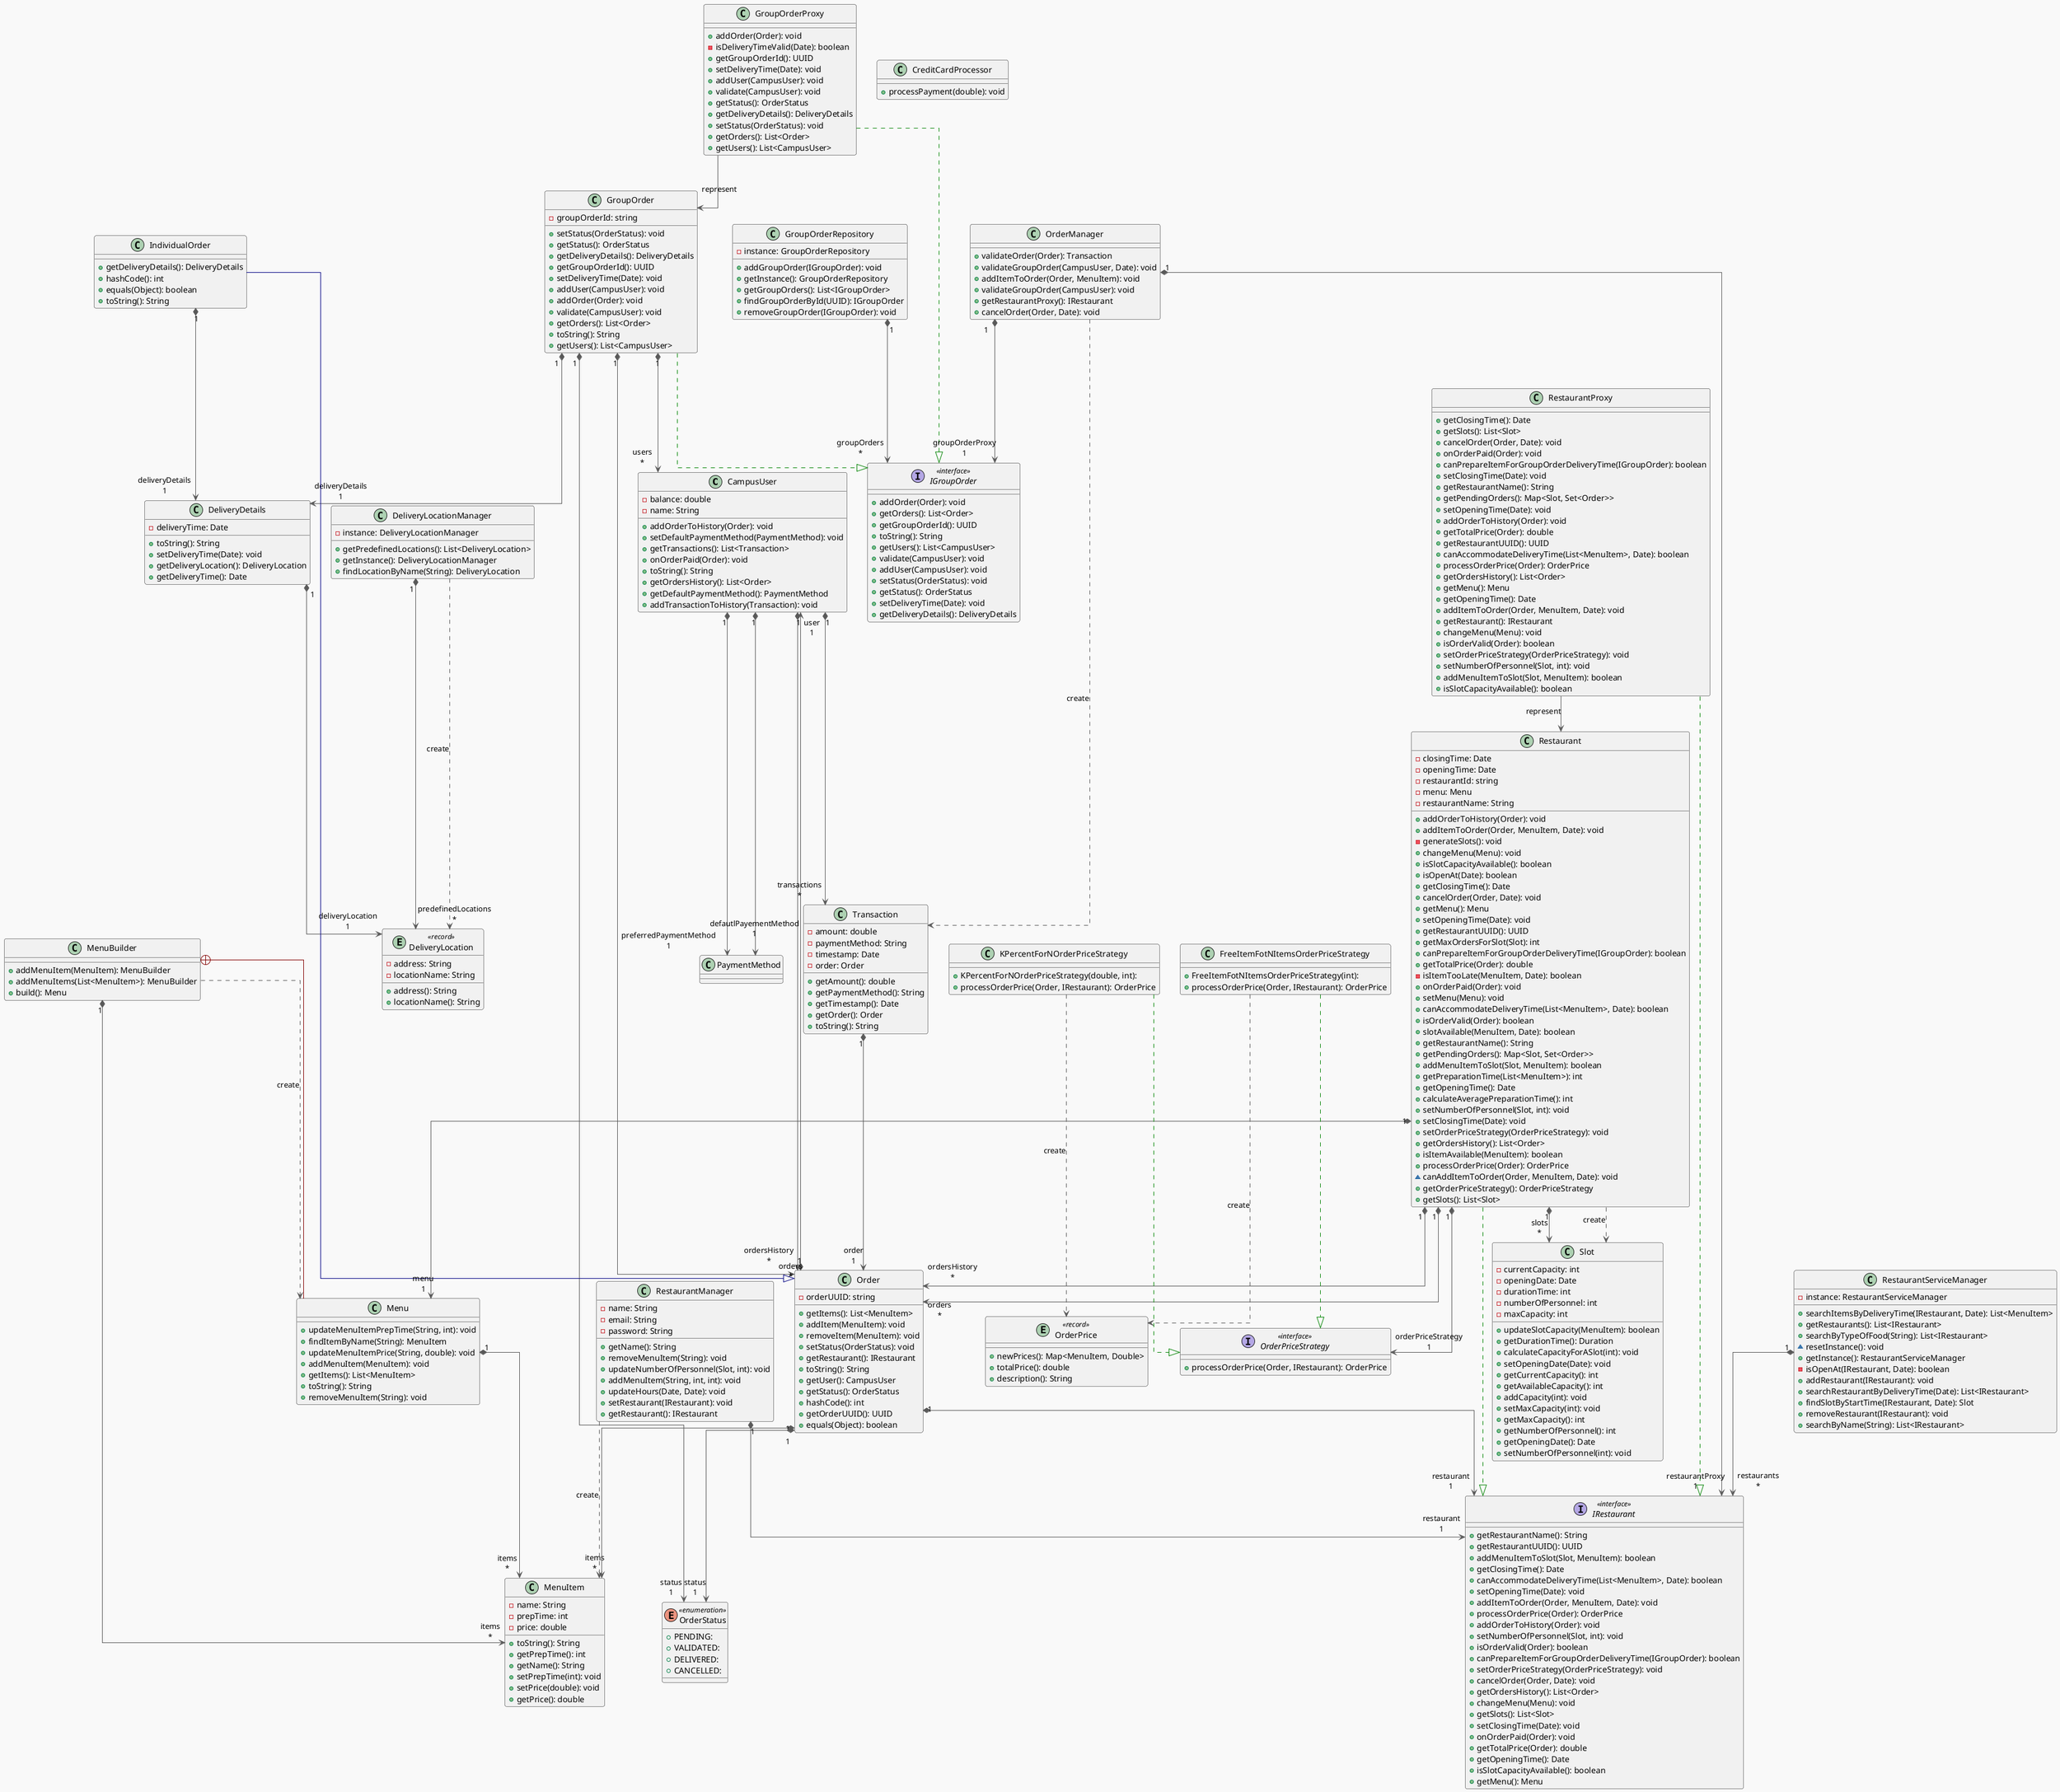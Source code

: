 @startuml
!theme mars
top to bottom direction
skinparam linetype ortho

class CampusUser {
  - balance: double
  - name: String
  + addOrderToHistory(Order): void
  + setDefaultPaymentMethod(PaymentMethod): void
  + getTransactions(): List<Transaction>
  + onOrderPaid(Order): void
  + toString(): String
  + getOrdersHistory(): List<Order>
  + getDefaultPaymentMethod(): PaymentMethod
  + addTransactionToHistory(Transaction): void
}
class CreditCardProcessor {
  + processPayment(double): void
}
class DeliveryDetails {
  - deliveryTime: Date
  + toString(): String
  + setDeliveryTime(Date): void
  + getDeliveryLocation(): DeliveryLocation
  + getDeliveryTime(): Date
}
entity DeliveryLocation << record >> {
  - address: String
  - locationName: String
  + address(): String
  + locationName(): String
}
class DeliveryLocationManager {
  - instance: DeliveryLocationManager
  + getPredefinedLocations(): List<DeliveryLocation>
  + getInstance(): DeliveryLocationManager
  + findLocationByName(String): DeliveryLocation
}
class GroupOrder {
  - groupOrderId: string
  + setStatus(OrderStatus): void
  + getStatus(): OrderStatus
  + getDeliveryDetails(): DeliveryDetails
  + getGroupOrderId(): UUID
  + setDeliveryTime(Date): void
  + addUser(CampusUser): void
  + addOrder(Order): void
  + validate(CampusUser): void
  + getOrders(): List<Order>
  + toString(): String
  + getUsers(): List<CampusUser>
}
class GroupOrderProxy {
  + addOrder(Order): void
  - isDeliveryTimeValid(Date): boolean
  + getGroupOrderId(): UUID
  + setDeliveryTime(Date): void
  + addUser(CampusUser): void
  + validate(CampusUser): void
  + getStatus(): OrderStatus
  + getDeliveryDetails(): DeliveryDetails
  + setStatus(OrderStatus): void
  + getOrders(): List<Order>
  + getUsers(): List<CampusUser>
}
class GroupOrderRepository {
  - instance: GroupOrderRepository
  + addGroupOrder(IGroupOrder): void
  + getInstance(): GroupOrderRepository
  + getGroupOrders(): List<IGroupOrder>
  + findGroupOrderById(UUID): IGroupOrder
  + removeGroupOrder(IGroupOrder): void
}
interface IGroupOrder << interface >> {
  + addOrder(Order): void
  + getOrders(): List<Order>
  + getGroupOrderId(): UUID
  + toString(): String
  + getUsers(): List<CampusUser>
  + validate(CampusUser): void
  + addUser(CampusUser): void
  + setStatus(OrderStatus): void
  + getStatus(): OrderStatus
  + setDeliveryTime(Date): void
  + getDeliveryDetails(): DeliveryDetails
}
interface IRestaurant << interface >> {
  + getRestaurantName(): String
  + getRestaurantUUID(): UUID
  + addMenuItemToSlot(Slot, MenuItem): boolean
  + getClosingTime(): Date
  + canAccommodateDeliveryTime(List<MenuItem>, Date): boolean
  + setOpeningTime(Date): void
  + addItemToOrder(Order, MenuItem, Date): void
  + processOrderPrice(Order): OrderPrice
  + addOrderToHistory(Order): void
  + setNumberOfPersonnel(Slot, int): void
  + isOrderValid(Order): boolean
  + canPrepareItemForGroupOrderDeliveryTime(IGroupOrder): boolean
  + setOrderPriceStrategy(OrderPriceStrategy): void
  + cancelOrder(Order, Date): void
  + getOrdersHistory(): List<Order>
  + changeMenu(Menu): void
  + getSlots(): List<Slot>
  + setClosingTime(Date): void
  + onOrderPaid(Order): void
  + getTotalPrice(Order): double
  + getOpeningTime(): Date
  + isSlotCapacityAvailable(): boolean
  + getMenu(): Menu
}
class IndividualOrder {
  + getDeliveryDetails(): DeliveryDetails
  + hashCode(): int
  + equals(Object): boolean
  + toString(): String
}
class Menu {
  + updateMenuItemPrepTime(String, int): void
  + findItemByName(String): MenuItem
  + updateMenuItemPrice(String, double): void
  + addMenuItem(MenuItem): void
  + getItems(): List<MenuItem>
  + toString(): String
  + removeMenuItem(String): void
}
class MenuBuilder {
  + addMenuItem(MenuItem): MenuBuilder
  + addMenuItems(List<MenuItem>): MenuBuilder
  + build(): Menu
}
class MenuItem {
  - name: String
  - prepTime: int
  - price: double
  + toString(): String
  + getPrepTime(): int
  + getName(): String
  + setPrepTime(int): void
  + setPrice(double): void
  + getPrice(): double
}
class Order {
  - orderUUID: string
  + getItems(): List<MenuItem>
  + addItem(MenuItem): void
  + removeItem(MenuItem): void
  + setStatus(OrderStatus): void
  + getRestaurant(): IRestaurant
  + toString(): String
  + getUser(): CampusUser
  + getStatus(): OrderStatus
  + hashCode(): int
  + getOrderUUID(): UUID
  + equals(Object): boolean
}
class OrderManager {
  + validateOrder(Order): Transaction
  + validateGroupOrder(CampusUser, Date): void
  + addItemToOrder(Order, MenuItem): void
  + validateGroupOrder(CampusUser): void
  + getRestaurantProxy(): IRestaurant
  + cancelOrder(Order, Date): void
}
enum OrderStatus << enumeration >> {
  + PENDING:
  + VALIDATED:
  + DELIVERED:
  + CANCELLED:
}
class Restaurant {
  - closingTime: Date
  - openingTime: Date
  - restaurantId: string
  - menu: Menu
  - restaurantName: String
  + addOrderToHistory(Order): void
  + addItemToOrder(Order, MenuItem, Date): void
  - generateSlots(): void
  + changeMenu(Menu): void
  + isSlotCapacityAvailable(): boolean
  + isOpenAt(Date): boolean
  + getClosingTime(): Date
  + cancelOrder(Order, Date): void
  + getMenu(): Menu
  + setOpeningTime(Date): void
  + getRestaurantUUID(): UUID
  + getMaxOrdersForSlot(Slot): int
  + canPrepareItemForGroupOrderDeliveryTime(IGroupOrder): boolean
  + getTotalPrice(Order): double
  - isItemTooLate(MenuItem, Date): boolean
  + onOrderPaid(Order): void
  + setMenu(Menu): void
  + canAccommodateDeliveryTime(List<MenuItem>, Date): boolean
  + isOrderValid(Order): boolean
  + slotAvailable(MenuItem, Date): boolean
  + getRestaurantName(): String
  + getPendingOrders(): Map<Slot, Set<Order>>
  + addMenuItemToSlot(Slot, MenuItem): boolean
  + getPreparationTime(List<MenuItem>): int
  + getOpeningTime(): Date
  + calculateAveragePreparationTime(): int
  + setNumberOfPersonnel(Slot, int): void
  + setClosingTime(Date): void
  + setOrderPriceStrategy(OrderPriceStrategy): void
  + getOrdersHistory(): List<Order>
  + isItemAvailable(MenuItem): boolean
  + processOrderPrice(Order): OrderPrice
  ~ canAddItemToOrder(Order, MenuItem, Date): void
  + getOrderPriceStrategy(): OrderPriceStrategy
  + getSlots(): List<Slot>
}
class RestaurantManager {
  - name: String
  - email: String
  - password: String
  + getName(): String
  + removeMenuItem(String): void
  + updateNumberOfPersonnel(Slot, int): void
  + addMenuItem(String, int, int): void
  + updateHours(Date, Date): void
  + setRestaurant(IRestaurant): void
  + getRestaurant(): IRestaurant
}
class RestaurantProxy {
  + getClosingTime(): Date
  + getSlots(): List<Slot>
  + cancelOrder(Order, Date): void
  + onOrderPaid(Order): void
  + canPrepareItemForGroupOrderDeliveryTime(IGroupOrder): boolean
  + setClosingTime(Date): void
  + getRestaurantName(): String
  + getPendingOrders(): Map<Slot, Set<Order>>
  + setOpeningTime(Date): void
  + addOrderToHistory(Order): void
  + getTotalPrice(Order): double
  + getRestaurantUUID(): UUID
  + canAccommodateDeliveryTime(List<MenuItem>, Date): boolean
  + processOrderPrice(Order): OrderPrice
  + getOrdersHistory(): List<Order>
  + getMenu(): Menu
  + getOpeningTime(): Date
  + addItemToOrder(Order, MenuItem, Date): void
  + getRestaurant(): IRestaurant
  + changeMenu(Menu): void
  + isOrderValid(Order): boolean
  + setOrderPriceStrategy(OrderPriceStrategy): void
  + setNumberOfPersonnel(Slot, int): void
  + addMenuItemToSlot(Slot, MenuItem): boolean
  + isSlotCapacityAvailable(): boolean
}
class RestaurantServiceManager {
  - instance: RestaurantServiceManager
  + searchItemsByDeliveryTime(IRestaurant, Date): List<MenuItem>
  + getRestaurants(): List<IRestaurant>
  + searchByTypeOfFood(String): List<IRestaurant>
  ~ resetInstance(): void
  + getInstance(): RestaurantServiceManager
  - isOpenAt(IRestaurant, Date): boolean
  + addRestaurant(IRestaurant): void
  + searchRestaurantByDeliveryTime(Date): List<IRestaurant>
  + findSlotByStartTime(IRestaurant, Date): Slot
  + removeRestaurant(IRestaurant): void
  + searchByName(String): List<IRestaurant>
}
class Slot {
  - currentCapacity: int
  - openingDate: Date
  - durationTime: int
  - numberOfPersonnel: int
  - maxCapacity: int
  + updateSlotCapacity(MenuItem): boolean
  + getDurationTime(): Duration
  + calculateCapacityForASlot(int): void
  + setOpeningDate(Date): void
  + getCurrentCapacity(): int
  + getAvailableCapacity(): int
  + addCapacity(int): void
  + setMaxCapacity(int): void
  + getMaxCapacity(): int
  + getNumberOfPersonnel(): int
  + getOpeningDate(): Date
  + setNumberOfPersonnel(int): void
}
class Transaction {
  - amount: double
  - paymentMethod: String
  - timestamp: Date
  - order: Order
  + getAmount(): double
  + getPaymentMethod(): String
  + getTimestamp(): Date
  + getOrder(): Order
  + toString(): String
}
class FreeItemFotNItemsOrderPriceStrategy {
  + FreeItemFotNItemsOrderPriceStrategy(int):
  + processOrderPrice(Order, IRestaurant): OrderPrice
}
class KPercentForNOrderPriceStrategy {
  + KPercentForNOrderPriceStrategy(double, int):
  + processOrderPrice(Order, IRestaurant): OrderPrice
}
entity OrderPrice << record >> {
  + newPrices(): Map<MenuItem, Double>
  + totalPrice(): double
  + description(): String
}
interface OrderPriceStrategy << interface >> {
  + processOrderPrice(Order, IRestaurant): OrderPrice
}

CampusUser                "1" *-[#595959,plain]-> "ordersHistory\n*" Order
CampusUser                "1" *-[#595959,plain]-> "preferredPaymentMethod\n1" PaymentMethod
CampusUser                "1" *-[#595959,plain]-> "defautlPayementMethod\n1" PaymentMethod
CampusUser                "1" *-[#595959,plain]-> "transactions\n*" Transaction
DeliveryDetails           "1" *-[#595959,plain]-> "deliveryLocation\n1" DeliveryLocation
DeliveryLocationManager   "1" *-[#595959,plain]-> "predefinedLocations\n*" DeliveryLocation
DeliveryLocationManager    -[#595959,dashed]->  DeliveryLocation          : "«create»"
GroupOrder                "1" *-[#595959,plain]-> "users\n*" CampusUser
GroupOrder                "1" *-[#595959,plain]-> "deliveryDetails\n1" DeliveryDetails
GroupOrder                 -[#008200,dashed]-^  IGroupOrder
GroupOrder                "1" *-[#595959,plain]-> "orders\n*" Order
GroupOrder                "1" *-[#595959,plain]-> "status\n1" OrderStatus
GroupOrderProxy            -[#008200,dashed]-^  IGroupOrder
GroupOrderProxy           -[#595959,plain]-> "represent\n" GroupOrder
GroupOrderRepository      "1" *-[#595959,plain]-> "groupOrders\n*" IGroupOrder
IndividualOrder           "1" *-[#595959,plain]-> "deliveryDetails\n1" DeliveryDetails
IndividualOrder            -[#000082,plain]-^  Order
Menu                      "1" *-[#595959,plain]-> "items\n*" MenuItem
MenuBuilder                +-[#820000,plain]-  Menu
MenuBuilder                -[#595959,dashed]->  Menu                      : "«create»"
MenuBuilder               "1" *-[#595959,plain]-> "items\n*" MenuItem
Order                     "1" *-[#595959,plain]-> "user\n1" CampusUser
Order                     "1" *-[#595959,plain]-> "restaurant\n1" IRestaurant
Order                     "1" *-[#595959,plain]-> "items\n*" MenuItem
Order                     "1" *-[#595959,plain]-> "status\n1" OrderStatus
OrderManager              "1" *-[#595959,plain]-> "groupOrderProxy\n1" IGroupOrder
OrderManager              "1" *-[#595959,plain]-> "restaurantProxy\n1" IRestaurant
OrderManager               -[#595959,dashed]->  Transaction               : "«create»"
Restaurant                 -[#008200,dashed]-^  IRestaurant
Restaurant                "1" *-[#595959,plain]-> "menu\n1" Menu
Restaurant                "1" *-[#595959,plain]-> "ordersHistory\n*" Order
Restaurant                "1" *-[#595959,plain]-> "slots\n*" Slot
Restaurant                "1" *-[#595959,plain]-> "orders\n*" Order
Restaurant                 -[#595959,dashed]->  Slot                      : "«create»"
RestaurantManager         "1" *-[#595959,plain]-> "restaurant\n1" IRestaurant
RestaurantManager          -[#595959,dashed]->  MenuItem                  : "«create»"
RestaurantProxy            -[#008200,dashed]-^  IRestaurant
RestaurantProxy           -[#595959,plain]-> "represent\n" Restaurant
RestaurantServiceManager  "1" *-[#595959,plain]-> "restaurants\n*" IRestaurant
Transaction               "1" *-[#595959,plain]-> "order\n1" Order
FreeItemFotNItemsOrderPriceStrategy  -[#595959,dashed]->  OrderPrice                          : "«create»"
FreeItemFotNItemsOrderPriceStrategy  -[#008200,dashed]-^  OrderPriceStrategy
KPercentForNOrderPriceStrategy       -[#595959,dashed]->  OrderPrice                          : "«create»"
KPercentForNOrderPriceStrategy       -[#008200,dashed]-^  OrderPriceStrategy
Restaurant                "1" *-[#595959,plain]-> "orderPriceStrategy\n1" OrderPriceStrategy
@enduml


